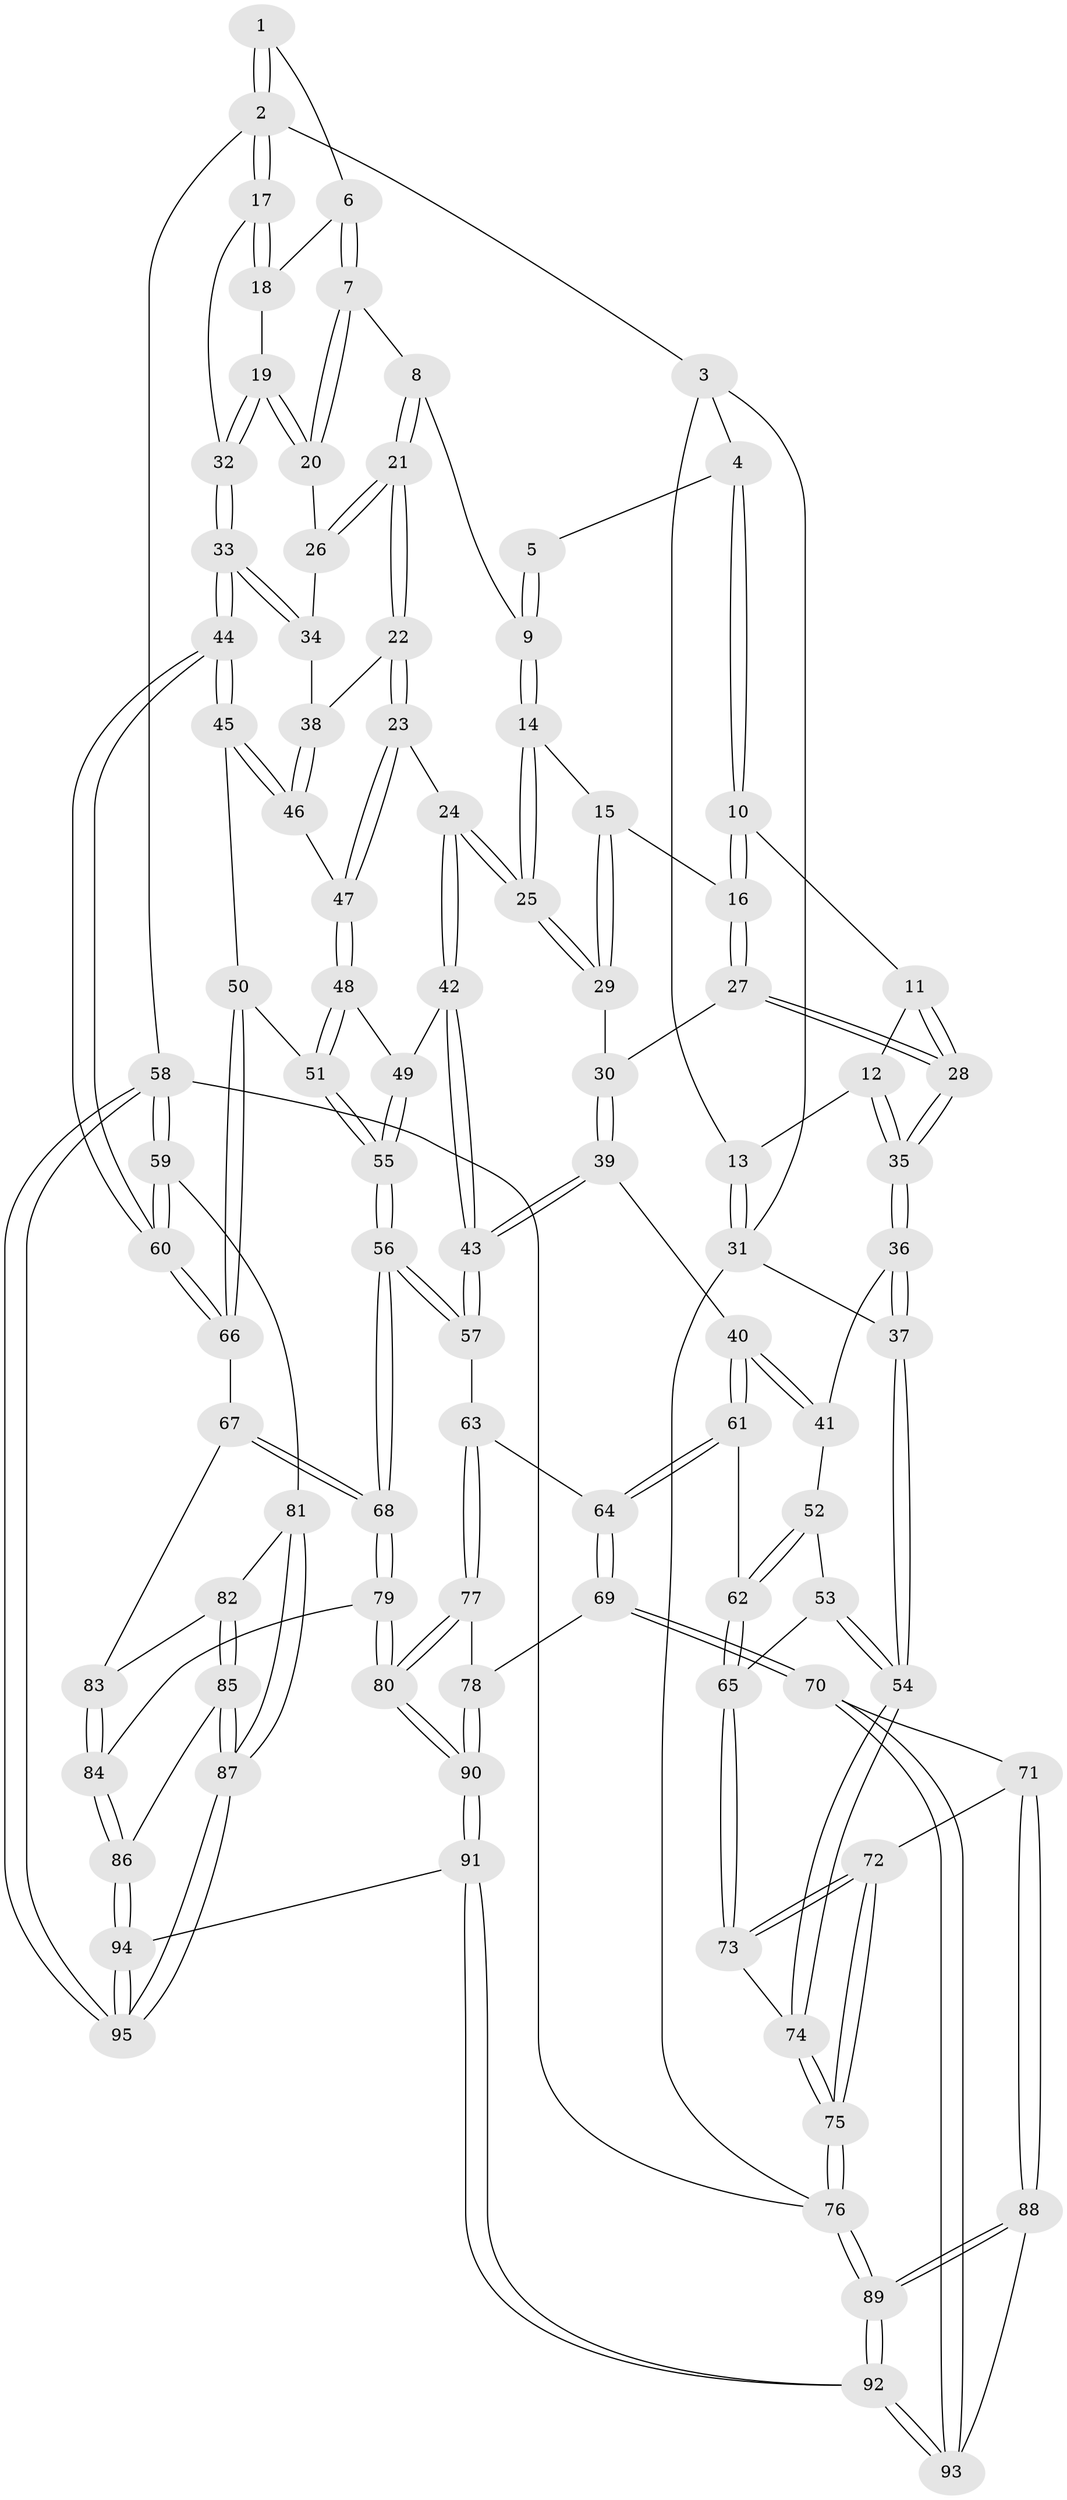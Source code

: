 // coarse degree distribution, {3: 0.3684210526315789, 4: 0.5789473684210527, 5: 0.05263157894736842}
// Generated by graph-tools (version 1.1) at 2025/38/03/04/25 23:38:34]
// undirected, 95 vertices, 234 edges
graph export_dot {
  node [color=gray90,style=filled];
  1 [pos="+0.8893055240707791+0"];
  2 [pos="+1+0"];
  3 [pos="+0.1446286209123851+0"];
  4 [pos="+0.3049009169220573+0"];
  5 [pos="+0.5572817336915894+0"];
  6 [pos="+0.842935316786685+0.08856134858458346"];
  7 [pos="+0.8279753211674893+0.10243303617741827"];
  8 [pos="+0.7809504880016249+0.1138620536391932"];
  9 [pos="+0.597179160059537+0"];
  10 [pos="+0.2900036460883938+0.04512582930506198"];
  11 [pos="+0.19379112725267597+0.13675301690584582"];
  12 [pos="+0.10306821452593061+0.20287512808988956"];
  13 [pos="+0.034536999391245035+0.18878582800388807"];
  14 [pos="+0.5749764311856673+0.1762575511557098"];
  15 [pos="+0.387170641836392+0.14010929375622536"];
  16 [pos="+0.29128167486106554+0.04810143538003498"];
  17 [pos="+1+0"];
  18 [pos="+0.8764379940773456+0.08685309235779451"];
  19 [pos="+1+0.19324152875867495"];
  20 [pos="+0.900044385018544+0.20280571791460342"];
  21 [pos="+0.7362427215017294+0.2626510871504232"];
  22 [pos="+0.7184452609243086+0.2813879721338185"];
  23 [pos="+0.6782002793855211+0.30605627015167836"];
  24 [pos="+0.6034835707588183+0.30721343969606485"];
  25 [pos="+0.592910984840039+0.28871198290934885"];
  26 [pos="+0.863243501417698+0.24504688653361467"];
  27 [pos="+0.3022969237083262+0.2775676721685637"];
  28 [pos="+0.22879094882982443+0.3161838172061347"];
  29 [pos="+0.43270827831453523+0.24080990988921971"];
  30 [pos="+0.3390855291615298+0.2967013186941656"];
  31 [pos="+0+0.2551760544904038"];
  32 [pos="+1+0.22145832539921484"];
  33 [pos="+1+0.3205168770276768"];
  34 [pos="+0.9014129851000733+0.3072908808864063"];
  35 [pos="+0.17323532585856188+0.35669701170738194"];
  36 [pos="+0.17243868631328813+0.35927243987782526"];
  37 [pos="+0+0.476851560389082"];
  38 [pos="+0.8682007969353861+0.3480258821449262"];
  39 [pos="+0.42793464141794635+0.45784693045566693"];
  40 [pos="+0.35873250198935513+0.48233787193216265"];
  41 [pos="+0.2297659670495729+0.44458391184311885"];
  42 [pos="+0.565386400352119+0.37089528632754504"];
  43 [pos="+0.4575272743421692+0.4615907586834738"];
  44 [pos="+1+0.501055739423297"];
  45 [pos="+0.914860429494266+0.4587738715912662"];
  46 [pos="+0.8830755061886532+0.4435569289641996"];
  47 [pos="+0.7844394818204207+0.44868665768451027"];
  48 [pos="+0.7726873582784475+0.47517095526294095"];
  49 [pos="+0.662898706631855+0.5089928193269081"];
  50 [pos="+0.8129741974168719+0.6073239148468974"];
  51 [pos="+0.7751188320864396+0.5820368493790462"];
  52 [pos="+0.17665860228783634+0.5357135781704411"];
  53 [pos="+0.10527922035313364+0.5478913668217804"];
  54 [pos="+0+0.5193464084848561"];
  55 [pos="+0.6592264299421979+0.6091744680001897"];
  56 [pos="+0.626608339670179+0.6422939134307477"];
  57 [pos="+0.5143078400755532+0.6143949159689035"];
  58 [pos="+1+1"];
  59 [pos="+1+0.7173525381890737"];
  60 [pos="+1+0.5936552240686944"];
  61 [pos="+0.2932954802714781+0.6233436494286999"];
  62 [pos="+0.23350543840344662+0.6260049439098141"];
  63 [pos="+0.5072024002159065+0.6238537552646588"];
  64 [pos="+0.30841637378126935+0.6435249782872491"];
  65 [pos="+0.17115447277427026+0.6862478691445525"];
  66 [pos="+0.8352382748324859+0.6384624754360919"];
  67 [pos="+0.8253901539986289+0.6715922964954727"];
  68 [pos="+0.6743889995624488+0.7526493387410881"];
  69 [pos="+0.35122360413932435+0.7805831607803407"];
  70 [pos="+0.3482141405935371+0.7830476119325811"];
  71 [pos="+0.2147054809703907+0.7914846317299243"];
  72 [pos="+0.15848070310608162+0.737444865269912"];
  73 [pos="+0.15769456110429783+0.7081783013562996"];
  74 [pos="+0+0.5286047442829676"];
  75 [pos="+0+1"];
  76 [pos="+0+1"];
  77 [pos="+0.47207265353416056+0.7019986734766784"];
  78 [pos="+0.38628548830641807+0.7779122270008352"];
  79 [pos="+0.6725391735138068+0.808968125819273"];
  80 [pos="+0.6097088414660554+0.8539853879734964"];
  81 [pos="+0.930736596432069+0.7922876905305027"];
  82 [pos="+0.9003860012041928+0.7909842744924844"];
  83 [pos="+0.8687221764197747+0.7800143262366298"];
  84 [pos="+0.7403509401443733+0.8407250672962933"];
  85 [pos="+0.8483177758627556+0.9237404575745483"];
  86 [pos="+0.7698751924067035+0.893165240849358"];
  87 [pos="+0.9068494427002944+0.9810117189326727"];
  88 [pos="+0.19901325962214145+0.8468140540797994"];
  89 [pos="+0+1"];
  90 [pos="+0.5510665187875881+0.9318214044815498"];
  91 [pos="+0.5122781058020914+1"];
  92 [pos="+0.3480672478491148+1"];
  93 [pos="+0.3212120371453683+0.9855094418538314"];
  94 [pos="+0.6815029315210661+1"];
  95 [pos="+1+1"];
  1 -- 2;
  1 -- 2;
  1 -- 6;
  2 -- 3;
  2 -- 17;
  2 -- 17;
  2 -- 58;
  3 -- 4;
  3 -- 13;
  3 -- 31;
  4 -- 5;
  4 -- 10;
  4 -- 10;
  5 -- 9;
  5 -- 9;
  6 -- 7;
  6 -- 7;
  6 -- 18;
  7 -- 8;
  7 -- 20;
  7 -- 20;
  8 -- 9;
  8 -- 21;
  8 -- 21;
  9 -- 14;
  9 -- 14;
  10 -- 11;
  10 -- 16;
  10 -- 16;
  11 -- 12;
  11 -- 28;
  11 -- 28;
  12 -- 13;
  12 -- 35;
  12 -- 35;
  13 -- 31;
  13 -- 31;
  14 -- 15;
  14 -- 25;
  14 -- 25;
  15 -- 16;
  15 -- 29;
  15 -- 29;
  16 -- 27;
  16 -- 27;
  17 -- 18;
  17 -- 18;
  17 -- 32;
  18 -- 19;
  19 -- 20;
  19 -- 20;
  19 -- 32;
  19 -- 32;
  20 -- 26;
  21 -- 22;
  21 -- 22;
  21 -- 26;
  21 -- 26;
  22 -- 23;
  22 -- 23;
  22 -- 38;
  23 -- 24;
  23 -- 47;
  23 -- 47;
  24 -- 25;
  24 -- 25;
  24 -- 42;
  24 -- 42;
  25 -- 29;
  25 -- 29;
  26 -- 34;
  27 -- 28;
  27 -- 28;
  27 -- 30;
  28 -- 35;
  28 -- 35;
  29 -- 30;
  30 -- 39;
  30 -- 39;
  31 -- 37;
  31 -- 76;
  32 -- 33;
  32 -- 33;
  33 -- 34;
  33 -- 34;
  33 -- 44;
  33 -- 44;
  34 -- 38;
  35 -- 36;
  35 -- 36;
  36 -- 37;
  36 -- 37;
  36 -- 41;
  37 -- 54;
  37 -- 54;
  38 -- 46;
  38 -- 46;
  39 -- 40;
  39 -- 43;
  39 -- 43;
  40 -- 41;
  40 -- 41;
  40 -- 61;
  40 -- 61;
  41 -- 52;
  42 -- 43;
  42 -- 43;
  42 -- 49;
  43 -- 57;
  43 -- 57;
  44 -- 45;
  44 -- 45;
  44 -- 60;
  44 -- 60;
  45 -- 46;
  45 -- 46;
  45 -- 50;
  46 -- 47;
  47 -- 48;
  47 -- 48;
  48 -- 49;
  48 -- 51;
  48 -- 51;
  49 -- 55;
  49 -- 55;
  50 -- 51;
  50 -- 66;
  50 -- 66;
  51 -- 55;
  51 -- 55;
  52 -- 53;
  52 -- 62;
  52 -- 62;
  53 -- 54;
  53 -- 54;
  53 -- 65;
  54 -- 74;
  54 -- 74;
  55 -- 56;
  55 -- 56;
  56 -- 57;
  56 -- 57;
  56 -- 68;
  56 -- 68;
  57 -- 63;
  58 -- 59;
  58 -- 59;
  58 -- 95;
  58 -- 95;
  58 -- 76;
  59 -- 60;
  59 -- 60;
  59 -- 81;
  60 -- 66;
  60 -- 66;
  61 -- 62;
  61 -- 64;
  61 -- 64;
  62 -- 65;
  62 -- 65;
  63 -- 64;
  63 -- 77;
  63 -- 77;
  64 -- 69;
  64 -- 69;
  65 -- 73;
  65 -- 73;
  66 -- 67;
  67 -- 68;
  67 -- 68;
  67 -- 83;
  68 -- 79;
  68 -- 79;
  69 -- 70;
  69 -- 70;
  69 -- 78;
  70 -- 71;
  70 -- 93;
  70 -- 93;
  71 -- 72;
  71 -- 88;
  71 -- 88;
  72 -- 73;
  72 -- 73;
  72 -- 75;
  72 -- 75;
  73 -- 74;
  74 -- 75;
  74 -- 75;
  75 -- 76;
  75 -- 76;
  76 -- 89;
  76 -- 89;
  77 -- 78;
  77 -- 80;
  77 -- 80;
  78 -- 90;
  78 -- 90;
  79 -- 80;
  79 -- 80;
  79 -- 84;
  80 -- 90;
  80 -- 90;
  81 -- 82;
  81 -- 87;
  81 -- 87;
  82 -- 83;
  82 -- 85;
  82 -- 85;
  83 -- 84;
  83 -- 84;
  84 -- 86;
  84 -- 86;
  85 -- 86;
  85 -- 87;
  85 -- 87;
  86 -- 94;
  86 -- 94;
  87 -- 95;
  87 -- 95;
  88 -- 89;
  88 -- 89;
  88 -- 93;
  89 -- 92;
  89 -- 92;
  90 -- 91;
  90 -- 91;
  91 -- 92;
  91 -- 92;
  91 -- 94;
  92 -- 93;
  92 -- 93;
  94 -- 95;
  94 -- 95;
}
